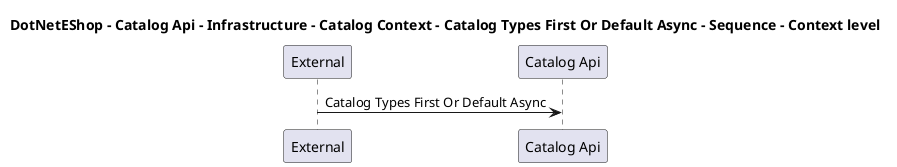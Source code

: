 @startuml

title DotNetEShop - Catalog Api - Infrastructure - Catalog Context - Catalog Types First Or Default Async - Sequence - Context level

participant "External" as C4InterFlow.SoftwareSystems.ExternalSystem
participant "Catalog Api" as DotNetEShop.SoftwareSystems.CatalogApi

C4InterFlow.SoftwareSystems.ExternalSystem -> DotNetEShop.SoftwareSystems.CatalogApi : Catalog Types First Or Default Async


@enduml
